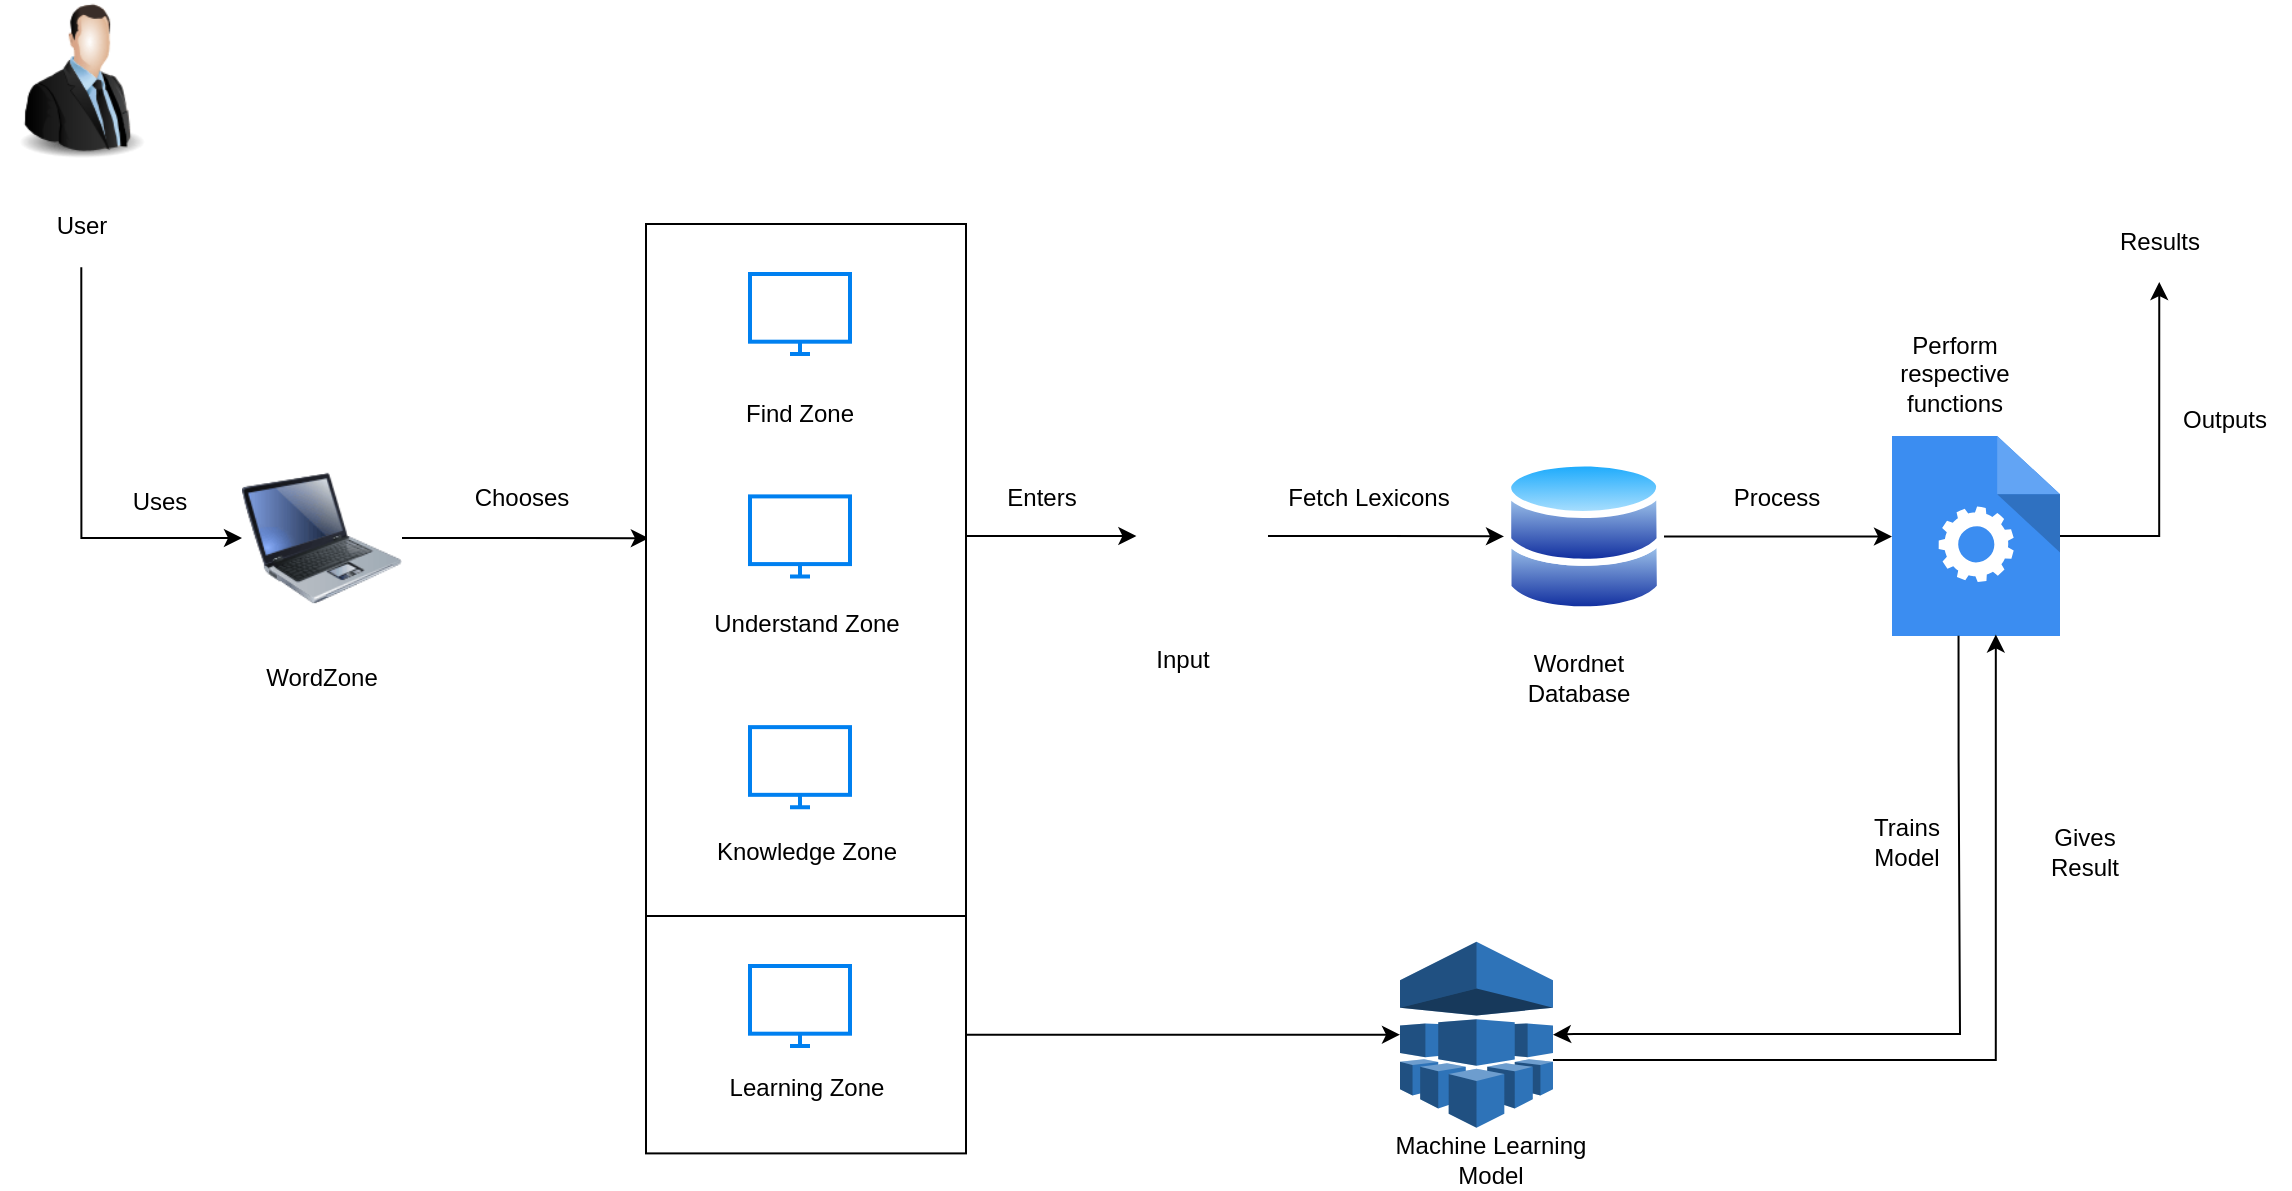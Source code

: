 <mxfile version="12.8.2" type="device"><diagram id="l8hXMBHkgcEJcSW0mbfh" name="Page-1"><mxGraphModel dx="1564" dy="752" grid="1" gridSize="10" guides="1" tooltips="1" connect="1" arrows="1" fold="1" page="1" pageScale="1" pageWidth="1169" pageHeight="827" math="0" shadow="0"><root><mxCell id="0"/><mxCell id="1" parent="0"/><mxCell id="H5xSawhCWP2xLZrraT8l-12" value="" style="rounded=0;whiteSpace=wrap;html=1;" vertex="1" parent="1"><mxGeometry x="333" y="468" width="160" height="118.7" as="geometry"/></mxCell><mxCell id="oEXnELZOYhO66N1WiVRM-7" value="" style="edgeStyle=orthogonalEdgeStyle;rounded=0;orthogonalLoop=1;jettySize=auto;html=1;entryX=0;entryY=0.5;entryDx=0;entryDy=0;exitX=0.5;exitY=1;exitDx=0;exitDy=0;" parent="1" source="oEXnELZOYhO66N1WiVRM-21" target="oEXnELZOYhO66N1WiVRM-5" edge="1"><mxGeometry relative="1" as="geometry"><mxPoint x="119.5" y="295.429" as="sourcePoint"/></mxGeometry></mxCell><mxCell id="oEXnELZOYhO66N1WiVRM-33" style="edgeStyle=orthogonalEdgeStyle;rounded=0;orthogonalLoop=1;jettySize=auto;html=1;exitX=1;exitY=0.5;exitDx=0;exitDy=0;entryX=0;entryY=0.503;entryDx=0;entryDy=0;entryPerimeter=0;" parent="1" source="oEXnELZOYhO66N1WiVRM-4" target="oEXnELZOYhO66N1WiVRM-32" edge="1"><mxGeometry relative="1" as="geometry"/></mxCell><mxCell id="oEXnELZOYhO66N1WiVRM-4" value="" style="aspect=fixed;perimeter=ellipsePerimeter;html=1;align=center;shadow=0;dashed=0;spacingTop=3;image;image=img/lib/active_directory/databases.svg;" parent="1" vertex="1"><mxGeometry x="762" y="239" width="80" height="78.4" as="geometry"/></mxCell><mxCell id="oEXnELZOYhO66N1WiVRM-25" style="edgeStyle=orthogonalEdgeStyle;rounded=0;orthogonalLoop=1;jettySize=auto;html=1;entryX=0.009;entryY=0.454;entryDx=0;entryDy=0;entryPerimeter=0;" parent="1" source="oEXnELZOYhO66N1WiVRM-5" target="oEXnELZOYhO66N1WiVRM-14" edge="1"><mxGeometry relative="1" as="geometry"/></mxCell><mxCell id="oEXnELZOYhO66N1WiVRM-5" value="" style="image;html=1;labelBackgroundColor=#ffffff;image=img/lib/clip_art/computers/Laptop_128x128.png" parent="1" vertex="1"><mxGeometry x="131" y="238" width="80" height="82" as="geometry"/></mxCell><mxCell id="oEXnELZOYhO66N1WiVRM-8" value="Uses" style="text;html=1;strokeColor=none;fillColor=none;align=center;verticalAlign=middle;whiteSpace=wrap;rounded=0;" parent="1" vertex="1"><mxGeometry x="70" y="251.3" width="40" height="20" as="geometry"/></mxCell><mxCell id="oEXnELZOYhO66N1WiVRM-11" value="WordZone " style="text;html=1;strokeColor=none;fillColor=none;align=center;verticalAlign=middle;whiteSpace=wrap;rounded=0;" parent="1" vertex="1"><mxGeometry x="131" y="328" width="80" height="41" as="geometry"/></mxCell><mxCell id="oEXnELZOYhO66N1WiVRM-13" value="Wordnet Database" style="text;html=1;strokeColor=none;fillColor=none;align=center;verticalAlign=middle;whiteSpace=wrap;rounded=0;" parent="1" vertex="1"><mxGeometry x="762" y="317.4" width="75" height="63" as="geometry"/></mxCell><mxCell id="oEXnELZOYhO66N1WiVRM-28" style="edgeStyle=orthogonalEdgeStyle;rounded=0;orthogonalLoop=1;jettySize=auto;html=1;exitX=1;exitY=0.5;exitDx=0;exitDy=0;" parent="1" source="oEXnELZOYhO66N1WiVRM-14" target="oEXnELZOYhO66N1WiVRM-27" edge="1"><mxGeometry relative="1" as="geometry"><Array as="points"><mxPoint x="571" y="278"/><mxPoint x="571" y="278"/></Array></mxGeometry></mxCell><mxCell id="oEXnELZOYhO66N1WiVRM-14" value="" style="rounded=0;whiteSpace=wrap;html=1;" parent="1" vertex="1"><mxGeometry x="333" y="122" width="160" height="346" as="geometry"/></mxCell><mxCell id="oEXnELZOYhO66N1WiVRM-15" value="" style="image;html=1;labelBackgroundColor=#ffffff;image=img/lib/clip_art/people/Suit_Man_128x128.png" parent="1" vertex="1"><mxGeometry x="10" y="10" width="81.29" height="80" as="geometry"/></mxCell><mxCell id="oEXnELZOYhO66N1WiVRM-17" value="" style="html=1;verticalLabelPosition=bottom;align=center;labelBackgroundColor=#ffffff;verticalAlign=top;strokeWidth=2;strokeColor=#0080F0;shadow=0;dashed=0;shape=mxgraph.ios7.icons.monitor;" parent="1" vertex="1"><mxGeometry x="385" y="147" width="50" height="40" as="geometry"/></mxCell><mxCell id="oEXnELZOYhO66N1WiVRM-18" value="" style="html=1;verticalLabelPosition=bottom;align=center;labelBackgroundColor=#ffffff;verticalAlign=top;strokeWidth=2;strokeColor=#0080F0;shadow=0;dashed=0;shape=mxgraph.ios7.icons.monitor;" parent="1" vertex="1"><mxGeometry x="385" y="258.2" width="50" height="40" as="geometry"/></mxCell><mxCell id="oEXnELZOYhO66N1WiVRM-19" value="" style="html=1;verticalLabelPosition=bottom;align=center;labelBackgroundColor=#ffffff;verticalAlign=top;strokeWidth=2;strokeColor=#0080F0;shadow=0;dashed=0;shape=mxgraph.ios7.icons.monitor;" parent="1" vertex="1"><mxGeometry x="385" y="373.57" width="50" height="40" as="geometry"/></mxCell><mxCell id="oEXnELZOYhO66N1WiVRM-21" value="User" style="text;html=1;strokeColor=none;fillColor=none;align=center;verticalAlign=middle;whiteSpace=wrap;rounded=0;" parent="1" vertex="1"><mxGeometry x="20.65" y="102.57" width="60" height="41" as="geometry"/></mxCell><mxCell id="oEXnELZOYhO66N1WiVRM-22" value="Find Zone" style="text;html=1;strokeColor=none;fillColor=none;align=center;verticalAlign=middle;whiteSpace=wrap;rounded=0;" parent="1" vertex="1"><mxGeometry x="376" y="207" width="68" height="20" as="geometry"/></mxCell><mxCell id="oEXnELZOYhO66N1WiVRM-23" value="Understand Zone" style="text;html=1;strokeColor=none;fillColor=none;align=center;verticalAlign=middle;whiteSpace=wrap;rounded=0;" parent="1" vertex="1"><mxGeometry x="360.5" y="312" width="105" height="20" as="geometry"/></mxCell><mxCell id="oEXnELZOYhO66N1WiVRM-24" value="Knowledge Zone" style="text;html=1;strokeColor=none;fillColor=none;align=center;verticalAlign=middle;whiteSpace=wrap;rounded=0;" parent="1" vertex="1"><mxGeometry x="360.5" y="425.57" width="105" height="20" as="geometry"/></mxCell><mxCell id="oEXnELZOYhO66N1WiVRM-30" style="edgeStyle=orthogonalEdgeStyle;rounded=0;orthogonalLoop=1;jettySize=auto;html=1;exitX=1;exitY=0.623;exitDx=0;exitDy=0;entryX=0;entryY=0.5;entryDx=0;entryDy=0;exitPerimeter=0;" parent="1" source="oEXnELZOYhO66N1WiVRM-27" target="oEXnELZOYhO66N1WiVRM-4" edge="1"><mxGeometry relative="1" as="geometry"/></mxCell><mxCell id="oEXnELZOYhO66N1WiVRM-27" value="" style="shape=image;html=1;verticalAlign=top;verticalLabelPosition=bottom;labelBackgroundColor=#ffffff;imageAspect=0;aspect=fixed;image=https://cdn3.iconfinder.com/data/icons/tango-icon-library/48/input-keyboard-128.png" parent="1" vertex="1"><mxGeometry x="578.2" y="237" width="65.8" height="65.8" as="geometry"/></mxCell><mxCell id="oEXnELZOYhO66N1WiVRM-29" value="Input" style="text;html=1;strokeColor=none;fillColor=none;align=center;verticalAlign=middle;whiteSpace=wrap;rounded=0;" parent="1" vertex="1"><mxGeometry x="568.6" y="320" width="64.6" height="40" as="geometry"/></mxCell><mxCell id="oEXnELZOYhO66N1WiVRM-31" value="Fetch Lexicons" style="text;html=1;align=center;verticalAlign=middle;resizable=0;points=[];autosize=1;" parent="1" vertex="1"><mxGeometry x="644" y="249" width="100" height="20" as="geometry"/></mxCell><mxCell id="oEXnELZOYhO66N1WiVRM-38" style="edgeStyle=orthogonalEdgeStyle;rounded=0;orthogonalLoop=1;jettySize=auto;html=1;entryX=0.5;entryY=1;entryDx=0;entryDy=0;" parent="1" source="oEXnELZOYhO66N1WiVRM-32" target="oEXnELZOYhO66N1WiVRM-37" edge="1"><mxGeometry relative="1" as="geometry"><mxPoint x="1096" y="152" as="targetPoint"/></mxGeometry></mxCell><mxCell id="oEXnELZOYhO66N1WiVRM-32" value="" style="html=1;aspect=fixed;strokeColor=none;shadow=0;align=center;verticalAlign=top;fillColor=#3B8DF1;shape=mxgraph.gcp2.process" parent="1" vertex="1"><mxGeometry x="956" y="228.0" width="84" height="100" as="geometry"/></mxCell><mxCell id="oEXnELZOYhO66N1WiVRM-34" value="Perform respective functions" style="text;html=1;strokeColor=none;fillColor=none;align=center;verticalAlign=middle;whiteSpace=wrap;rounded=0;" parent="1" vertex="1"><mxGeometry x="950" y="165" width="75" height="63" as="geometry"/></mxCell><mxCell id="oEXnELZOYhO66N1WiVRM-35" value="Process" style="text;html=1;strokeColor=none;fillColor=none;align=center;verticalAlign=middle;whiteSpace=wrap;rounded=0;" parent="1" vertex="1"><mxGeometry x="866" y="241.9" width="65" height="34.2" as="geometry"/></mxCell><mxCell id="oEXnELZOYhO66N1WiVRM-37" value="Results" style="text;html=1;strokeColor=none;fillColor=none;align=center;verticalAlign=middle;whiteSpace=wrap;rounded=0;" parent="1" vertex="1"><mxGeometry x="1049.63" y="110" width="80" height="41" as="geometry"/></mxCell><mxCell id="oEXnELZOYhO66N1WiVRM-41" value="Chooses" style="text;html=1;strokeColor=none;fillColor=none;align=center;verticalAlign=middle;whiteSpace=wrap;rounded=0;" parent="1" vertex="1"><mxGeometry x="251" y="249" width="40" height="20" as="geometry"/></mxCell><mxCell id="oEXnELZOYhO66N1WiVRM-47" value="Enters" style="text;html=1;strokeColor=none;fillColor=none;align=center;verticalAlign=middle;whiteSpace=wrap;rounded=0;" parent="1" vertex="1"><mxGeometry x="511" y="249" width="40" height="20" as="geometry"/></mxCell><mxCell id="oEXnELZOYhO66N1WiVRM-54" value="" style="shape=image;html=1;verticalAlign=top;verticalLabelPosition=bottom;labelBackgroundColor=#ffffff;imageAspect=0;aspect=fixed;image=https://cdn0.iconfinder.com/data/icons/web-development-79/32/development_computer_website_check_result-128.png" parent="1" vertex="1"><mxGeometry x="1047.42" y="18.14" width="84.43" height="84.43" as="geometry"/></mxCell><mxCell id="oEXnELZOYhO66N1WiVRM-58" value="Outputs" style="text;html=1;strokeColor=none;fillColor=none;align=center;verticalAlign=middle;whiteSpace=wrap;rounded=0;" parent="1" vertex="1"><mxGeometry x="1090" y="202.8" width="65" height="34.2" as="geometry"/></mxCell><mxCell id="H5xSawhCWP2xLZrraT8l-5" style="edgeStyle=orthogonalEdgeStyle;rounded=0;orthogonalLoop=1;jettySize=auto;html=1;exitX=0.396;exitY=0.999;exitDx=0;exitDy=0;exitPerimeter=0;entryX=1;entryY=0.5;entryDx=0;entryDy=0;entryPerimeter=0;" edge="1" parent="1" source="oEXnELZOYhO66N1WiVRM-32" target="H5xSawhCWP2xLZrraT8l-7"><mxGeometry relative="1" as="geometry"><mxPoint x="493.74" y="444" as="targetPoint"/><mxPoint x="1003.756" y="328.0" as="sourcePoint"/><Array as="points"><mxPoint x="989" y="390"/><mxPoint x="990" y="390"/><mxPoint x="990" y="527"/><mxPoint x="797" y="527"/></Array></mxGeometry></mxCell><mxCell id="H5xSawhCWP2xLZrraT8l-6" value="Trains Model " style="text;html=1;strokeColor=none;fillColor=none;align=center;verticalAlign=middle;whiteSpace=wrap;rounded=0;" vertex="1" parent="1"><mxGeometry x="931" y="414" width="65" height="34.2" as="geometry"/></mxCell><mxCell id="H5xSawhCWP2xLZrraT8l-15" value="Gives Result" style="text;html=1;strokeColor=none;fillColor=none;align=center;verticalAlign=middle;whiteSpace=wrap;rounded=0;" vertex="1" parent="1"><mxGeometry x="1020" y="418.47" width="65" height="34.2" as="geometry"/></mxCell><mxCell id="H5xSawhCWP2xLZrraT8l-7" value="" style="outlineConnect=0;dashed=0;verticalLabelPosition=bottom;verticalAlign=top;align=center;html=1;shape=mxgraph.aws3.machine_learning;fillColor=#2E73B8;gradientColor=none;" vertex="1" parent="1"><mxGeometry x="710" y="480.85" width="76.5" height="93" as="geometry"/></mxCell><mxCell id="H5xSawhCWP2xLZrraT8l-8" value="Machine Learning&lt;br&gt; Model" style="text;html=1;align=center;verticalAlign=middle;resizable=0;points=[];autosize=1;" vertex="1" parent="1"><mxGeometry x="700" y="574.5" width="110" height="30" as="geometry"/></mxCell><mxCell id="H5xSawhCWP2xLZrraT8l-10" value="" style="html=1;verticalLabelPosition=bottom;align=center;labelBackgroundColor=#ffffff;verticalAlign=top;strokeWidth=2;strokeColor=#0080F0;shadow=0;dashed=0;shape=mxgraph.ios7.icons.monitor;" vertex="1" parent="1"><mxGeometry x="385" y="493" width="50" height="40" as="geometry"/></mxCell><mxCell id="H5xSawhCWP2xLZrraT8l-11" value="Learning Zone" style="text;html=1;strokeColor=none;fillColor=none;align=center;verticalAlign=middle;whiteSpace=wrap;rounded=0;" vertex="1" parent="1"><mxGeometry x="360.5" y="542.15" width="105" height="23.85" as="geometry"/></mxCell><mxCell id="H5xSawhCWP2xLZrraT8l-14" style="edgeStyle=orthogonalEdgeStyle;rounded=0;orthogonalLoop=1;jettySize=auto;html=1;entryX=0.618;entryY=0.992;entryDx=0;entryDy=0;entryPerimeter=0;" edge="1" parent="1" source="H5xSawhCWP2xLZrraT8l-7" target="oEXnELZOYhO66N1WiVRM-32"><mxGeometry relative="1" as="geometry"><mxPoint x="1019" y="340" as="targetPoint"/><mxPoint x="820" y="530" as="sourcePoint"/><Array as="points"><mxPoint x="1008" y="540"/></Array></mxGeometry></mxCell><mxCell id="H5xSawhCWP2xLZrraT8l-17" style="edgeStyle=orthogonalEdgeStyle;rounded=0;orthogonalLoop=1;jettySize=auto;html=1;exitX=1;exitY=0.5;exitDx=0;exitDy=0;" edge="1" parent="1" source="H5xSawhCWP2xLZrraT8l-12" target="H5xSawhCWP2xLZrraT8l-7"><mxGeometry relative="1" as="geometry"><Array as="points"/><mxPoint x="530" y="542.15" as="sourcePoint"/><mxPoint x="680" y="450" as="targetPoint"/></mxGeometry></mxCell></root></mxGraphModel></diagram></mxfile>